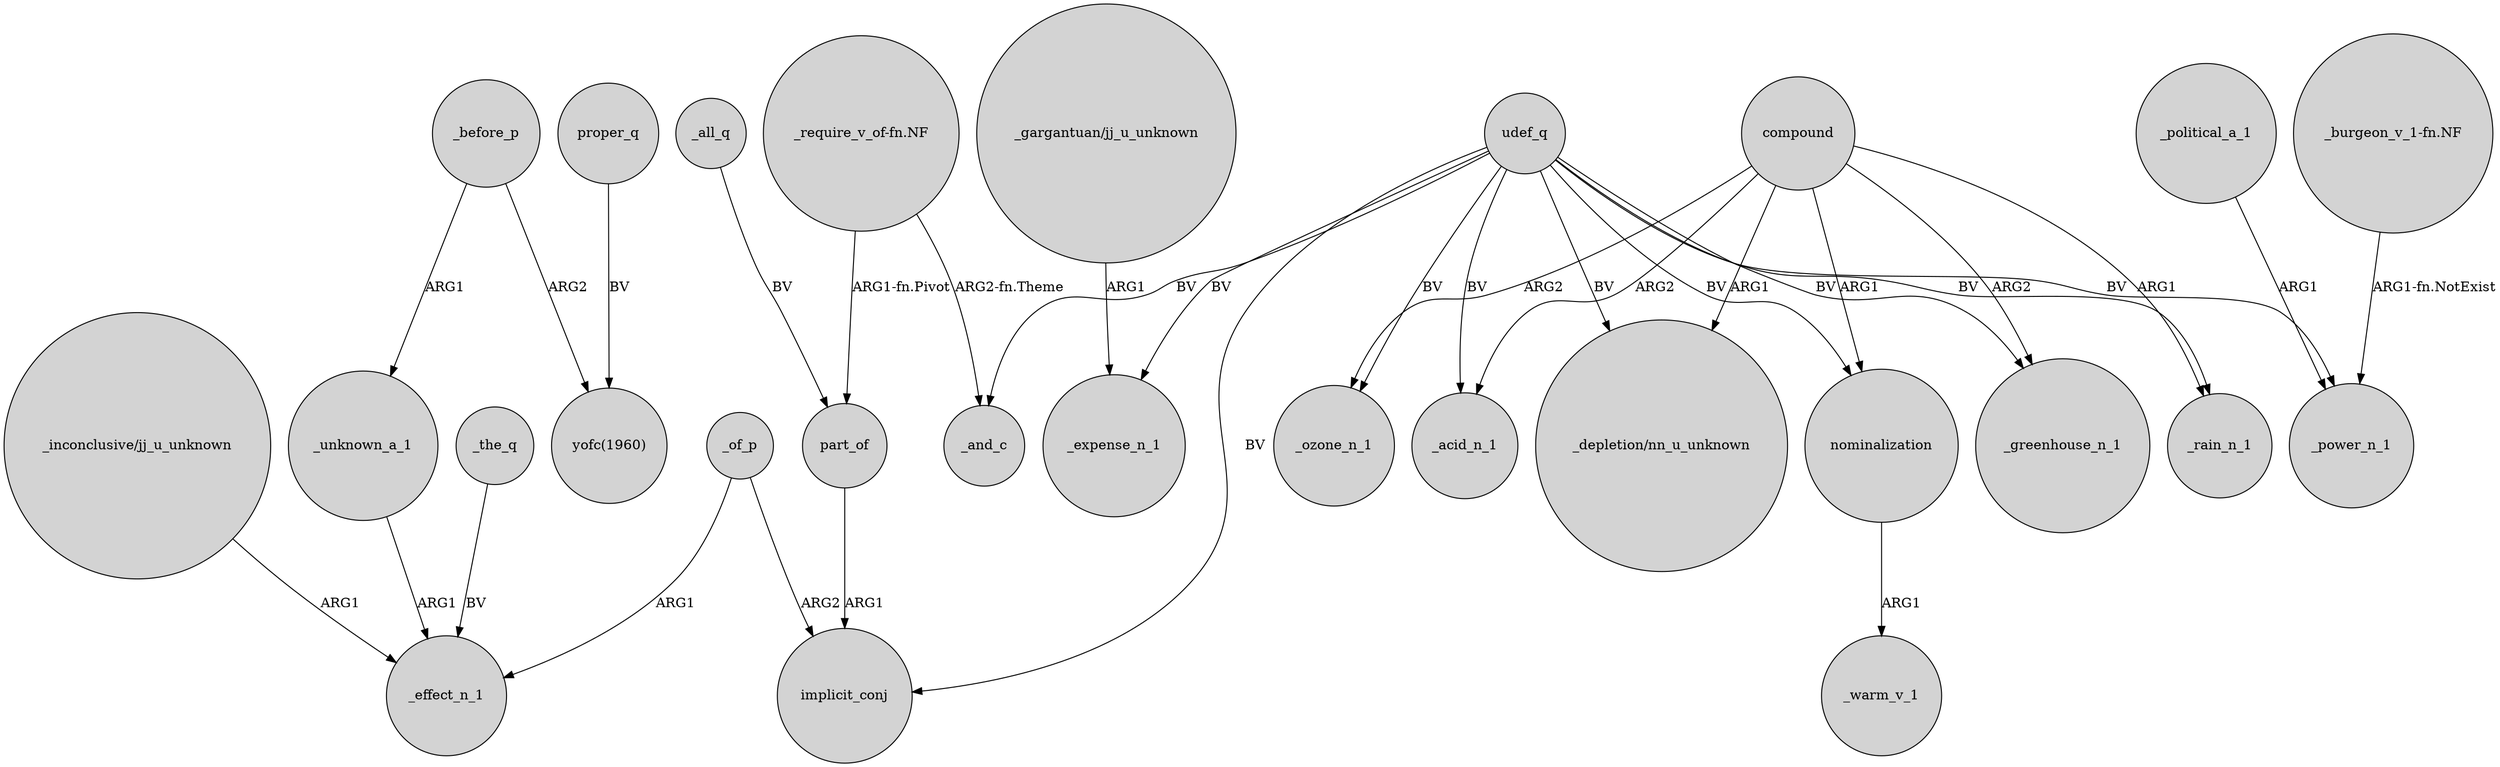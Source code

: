digraph {
	node [shape=circle style=filled]
	_of_p -> _effect_n_1 [label=ARG1]
	udef_q -> _ozone_n_1 [label=BV]
	udef_q -> _expense_n_1 [label=BV]
	compound -> _acid_n_1 [label=ARG2]
	"_require_v_of-fn.NF" -> _and_c [label="ARG2-fn.Theme"]
	"_gargantuan/jj_u_unknown" -> _expense_n_1 [label=ARG1]
	proper_q -> "yofc(1960)" [label=BV]
	_all_q -> part_of [label=BV]
	_before_p -> _unknown_a_1 [label=ARG1]
	nominalization -> _warm_v_1 [label=ARG1]
	compound -> "_depletion/nn_u_unknown" [label=ARG1]
	compound -> _ozone_n_1 [label=ARG2]
	_political_a_1 -> _power_n_1 [label=ARG1]
	compound -> _greenhouse_n_1 [label=ARG2]
	udef_q -> implicit_conj [label=BV]
	"_burgeon_v_1-fn.NF" -> _power_n_1 [label="ARG1-fn.NotExist"]
	_the_q -> _effect_n_1 [label=BV]
	_unknown_a_1 -> _effect_n_1 [label=ARG1]
	"_require_v_of-fn.NF" -> part_of [label="ARG1-fn.Pivot"]
	udef_q -> nominalization [label=BV]
	part_of -> implicit_conj [label=ARG1]
	_of_p -> implicit_conj [label=ARG2]
	_before_p -> "yofc(1960)" [label=ARG2]
	udef_q -> "_depletion/nn_u_unknown" [label=BV]
	udef_q -> _greenhouse_n_1 [label=BV]
	udef_q -> _acid_n_1 [label=BV]
	udef_q -> _and_c [label=BV]
	udef_q -> _power_n_1 [label=BV]
	compound -> nominalization [label=ARG1]
	"_inconclusive/jj_u_unknown" -> _effect_n_1 [label=ARG1]
	compound -> _rain_n_1 [label=ARG1]
	udef_q -> _rain_n_1 [label=BV]
}
